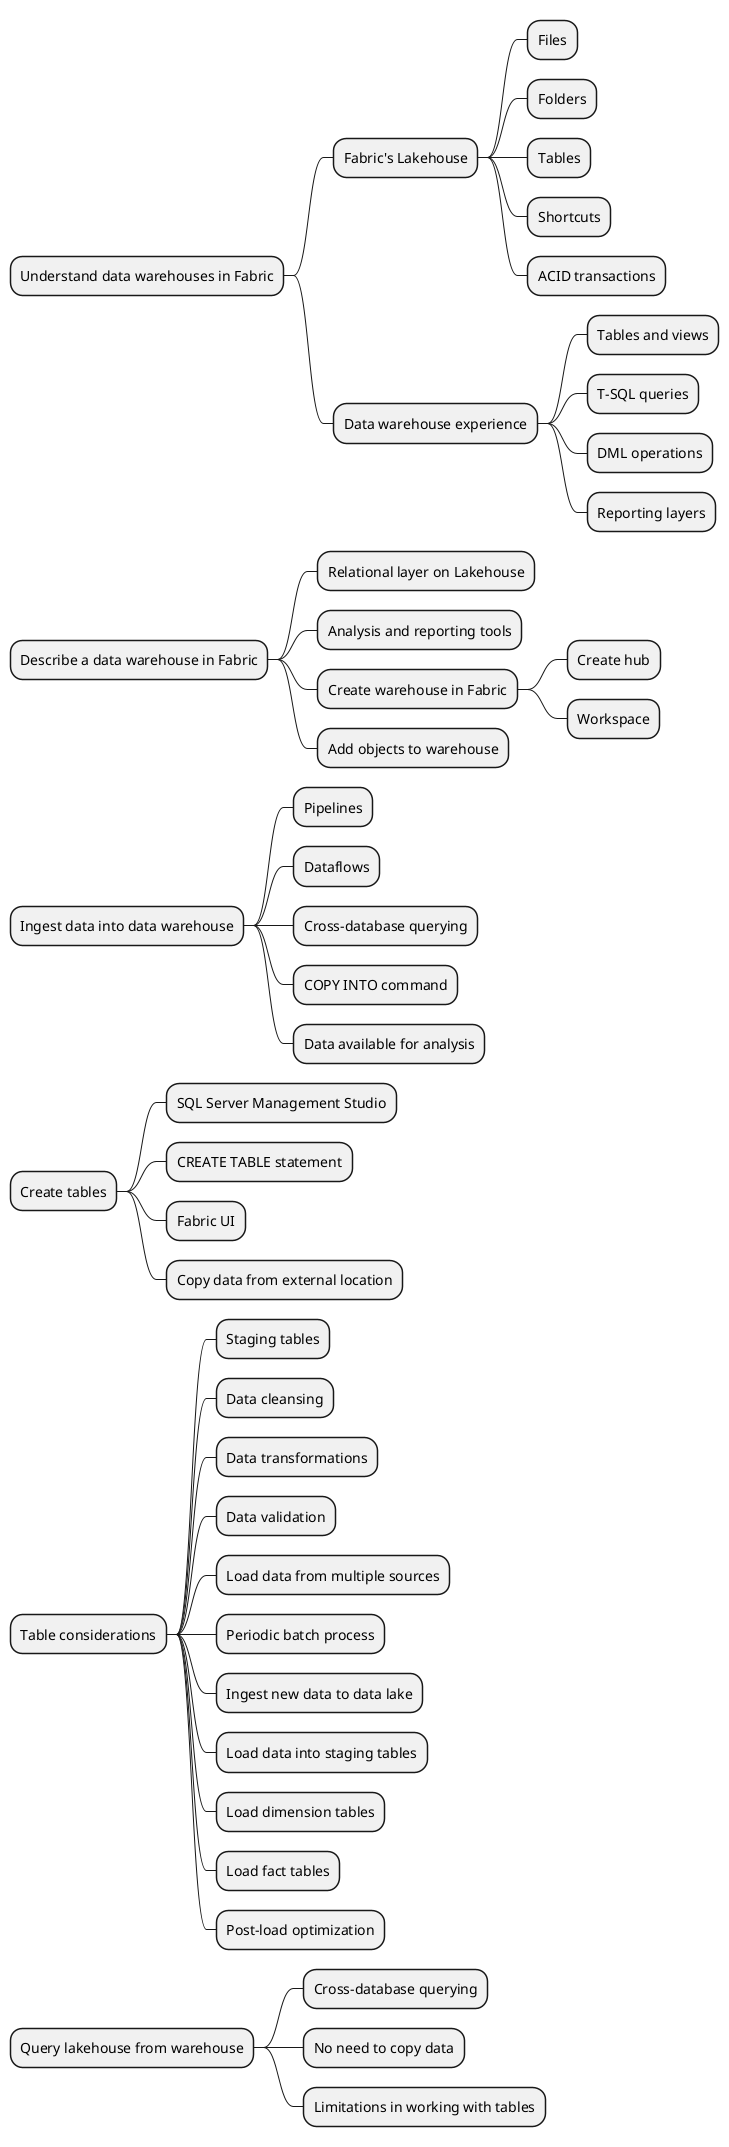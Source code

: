 @startmindmap
* Understand data warehouses in Fabric
** Fabric's Lakehouse
*** Files
*** Folders
*** Tables
*** Shortcuts
*** ACID transactions
** Data warehouse experience
*** Tables and views
*** T-SQL queries
*** DML operations
*** Reporting layers
* Describe a data warehouse in Fabric
** Relational layer on Lakehouse
** Analysis and reporting tools
** Create warehouse in Fabric
*** Create hub
*** Workspace
** Add objects to warehouse
* Ingest data into data warehouse
** Pipelines
** Dataflows
** Cross-database querying
** COPY INTO command
** Data available for analysis
* Create tables
** SQL Server Management Studio
** CREATE TABLE statement
** Fabric UI
** Copy data from external location
* Table considerations
** Staging tables
** Data cleansing
** Data transformations
** Data validation
** Load data from multiple sources
** Periodic batch process
** Ingest new data to data lake
** Load data into staging tables
** Load dimension tables
** Load fact tables
** Post-load optimization
* Query lakehouse from warehouse
** Cross-database querying
** No need to copy data
** Limitations in working with tables
@endmindmap